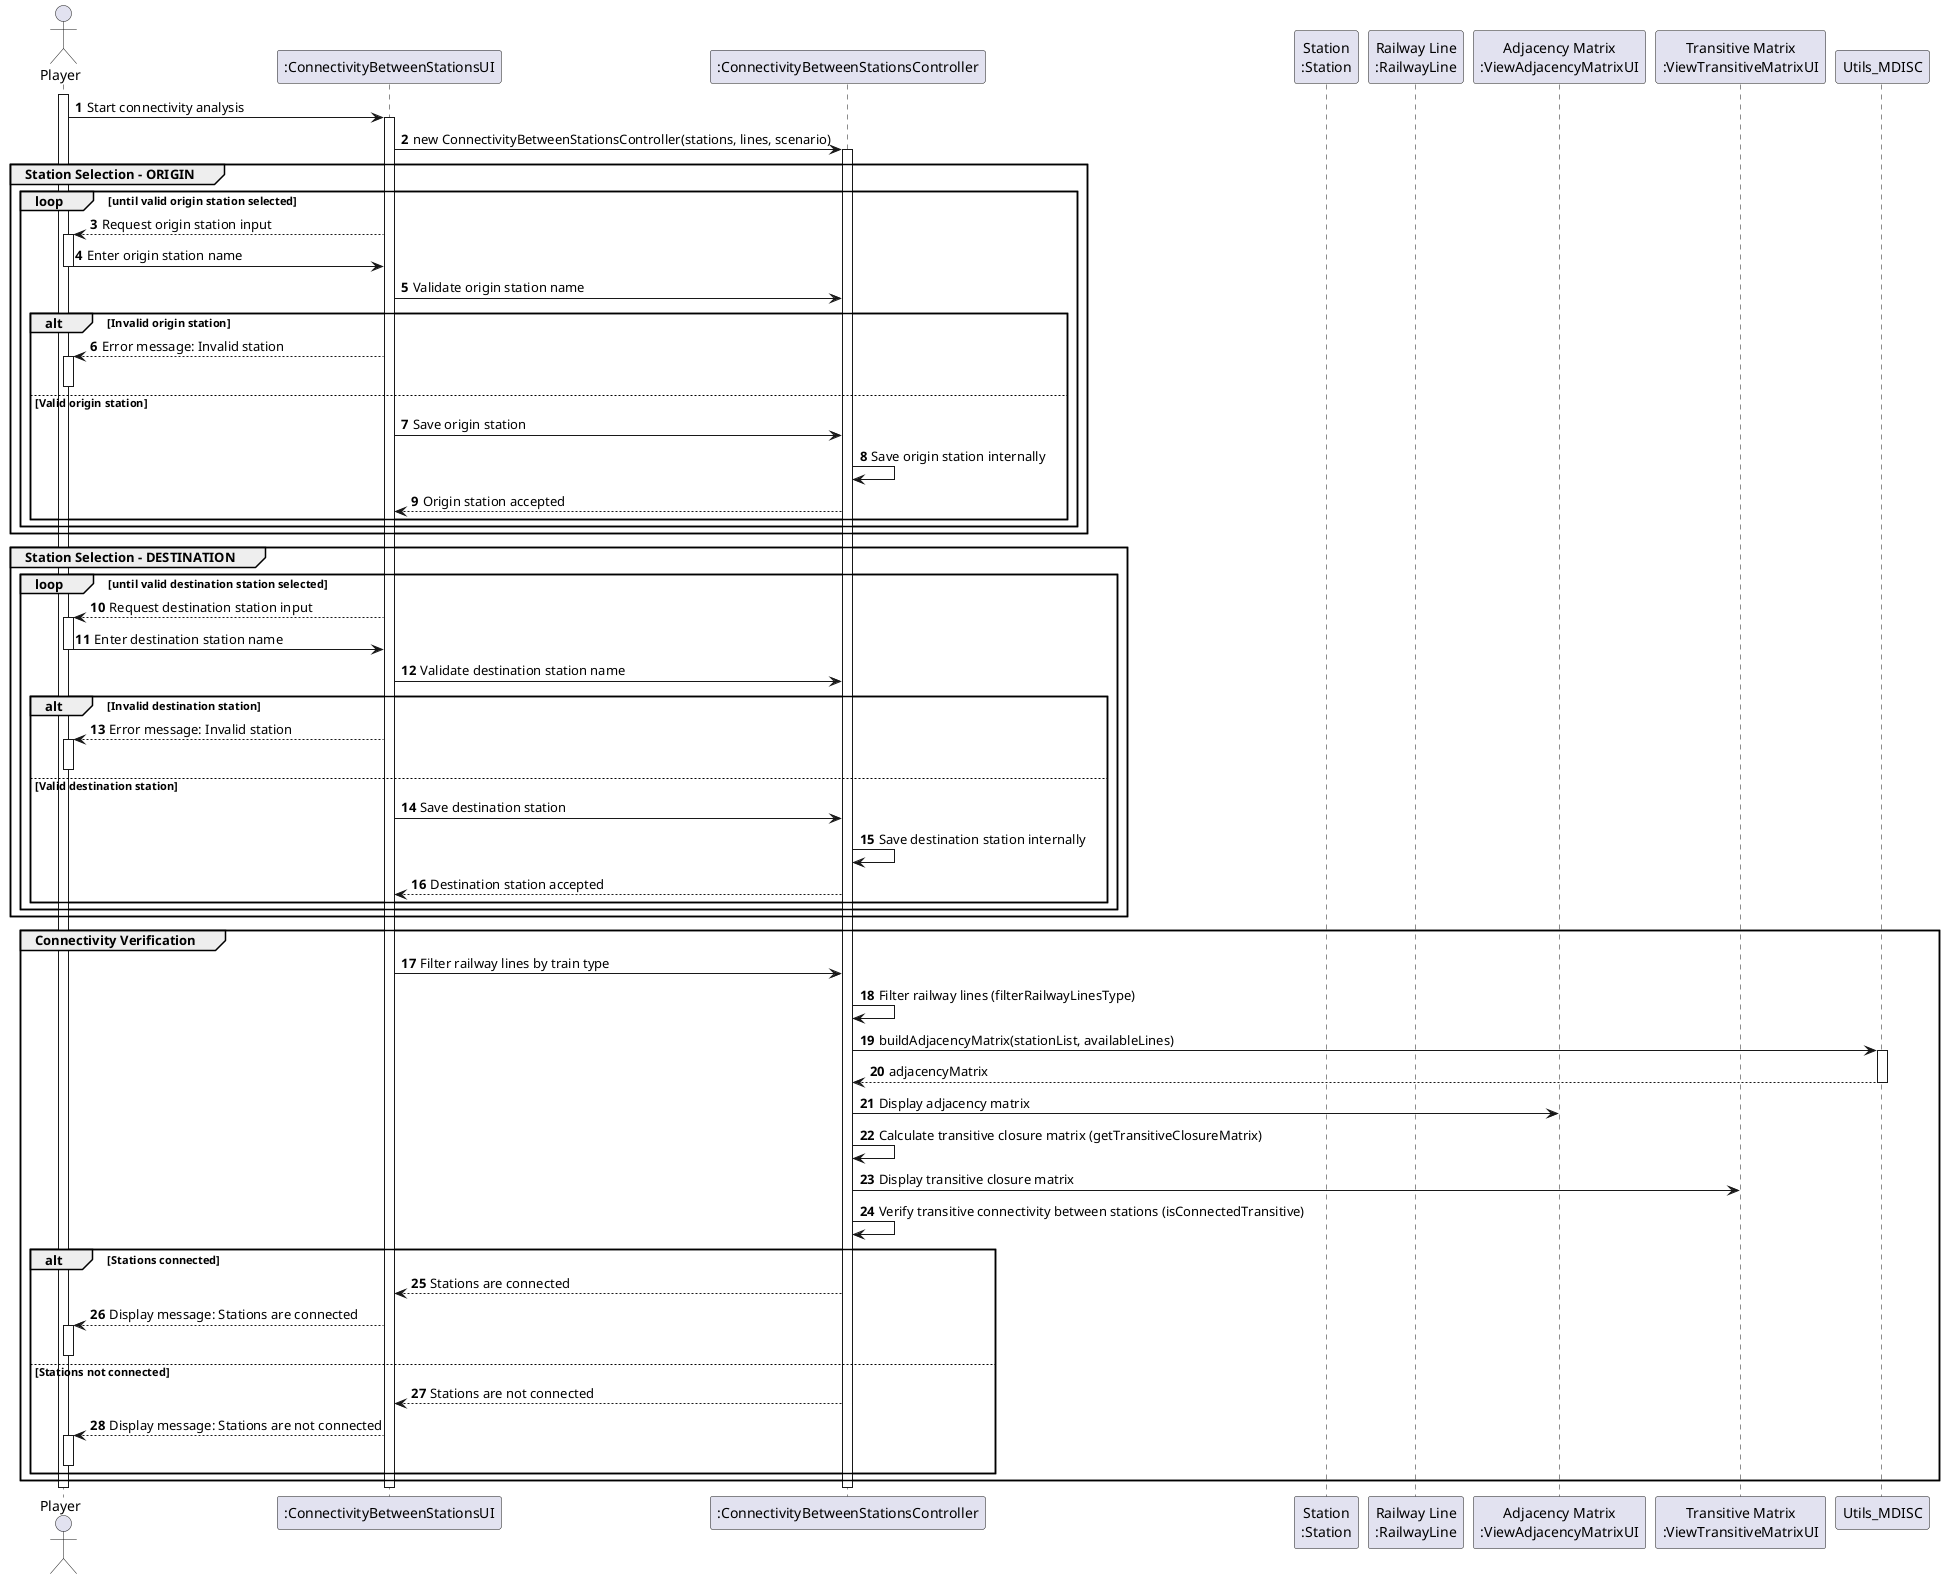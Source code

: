 @startuml
skinparam packageStyle rectangle
skinparam shadowing false
skinparam linetype ortho
autonumber

actor "Player" as Player
participant ":ConnectivityBetweenStationsUI" as UI
participant ":ConnectivityBetweenStationsController" as CTRL
participant "Station\n:Station" as STATION
participant "Railway Line\n:RailwayLine" as RAILWAY_LINE
participant "Adjacency Matrix\n:ViewAdjacencyMatrixUI" as ADJ_MATRIX_UI
participant "Transitive Matrix\n:ViewTransitiveMatrixUI" as TRANS_MATRIX_UI
participant "Utils_MDISC" as UTILS

activate Player
    Player -> UI : Start connectivity analysis
    activate UI
    UI -> CTRL : new ConnectivityBetweenStationsController(stations, lines, scenario)
    activate CTRL

    group Station Selection - ORIGIN
        loop until valid origin station selected
            UI --> Player : Request origin station input
            activate Player
            Player -> UI : Enter origin station name
            deactivate Player
            UI -> CTRL : Validate origin station name
            alt Invalid origin station
                UI --> Player : Error message: Invalid station
                activate Player
                deactivate Player
            else Valid origin station
                UI -> CTRL : Save origin station
                CTRL -> CTRL : Save origin station internally
                CTRL --> UI : Origin station accepted
            end
        end
    end

    group Station Selection - DESTINATION
        loop until valid destination station selected
            UI --> Player : Request destination station input
            activate Player
            Player -> UI : Enter destination station name
            deactivate Player
            UI -> CTRL : Validate destination station name
            alt Invalid destination station
                UI --> Player : Error message: Invalid station
                activate Player
                deactivate Player
            else Valid destination station
                UI -> CTRL : Save destination station
                CTRL -> CTRL : Save destination station internally
                CTRL --> UI : Destination station accepted
            end
        end
    end

    group Connectivity Verification
        UI -> CTRL : Filter railway lines by train type
        CTRL -> CTRL : Filter railway lines (filterRailwayLinesType)
        CTRL -> UTILS : buildAdjacencyMatrix(stationList, availableLines)
        activate UTILS
        UTILS --> CTRL : adjacencyMatrix
        deactivate UTILS
        CTRL -> ADJ_MATRIX_UI : Display adjacency matrix
        CTRL -> CTRL : Calculate transitive closure matrix (getTransitiveClosureMatrix)
        CTRL -> TRANS_MATRIX_UI : Display transitive closure matrix
        CTRL -> CTRL : Verify transitive connectivity between stations (isConnectedTransitive)
        alt Stations connected
            CTRL --> UI : Stations are connected
            UI --> Player : Display message: Stations are connected
            activate Player
            deactivate Player
        else Stations not connected
            CTRL --> UI : Stations are not connected
            UI --> Player : Display message: Stations are not connected
            activate Player
            deactivate Player
        end
    end

deactivate CTRL
deactivate UI
deactivate Player
@enduml